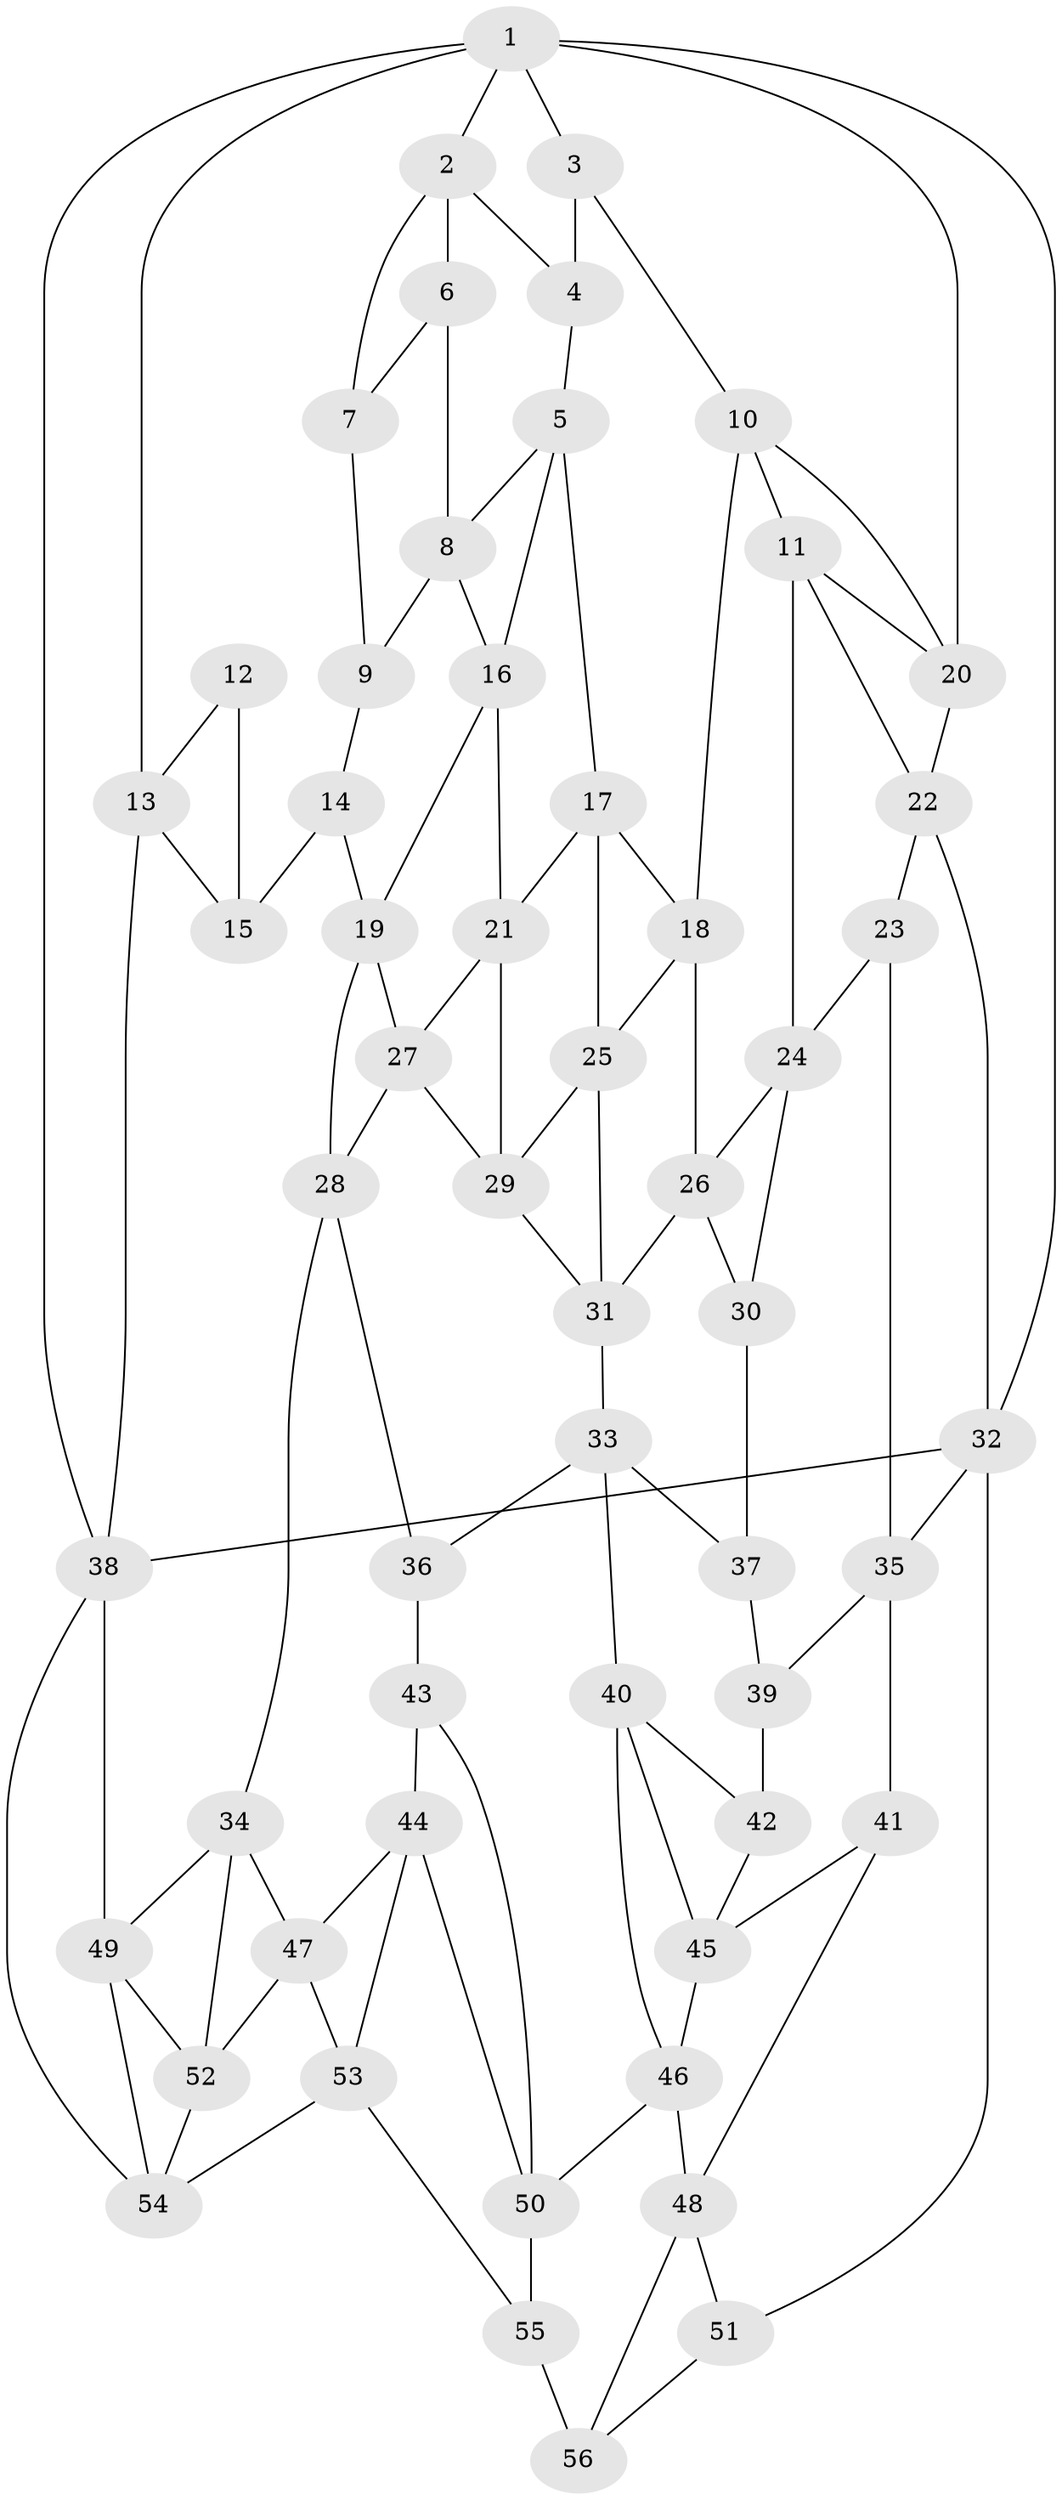 // original degree distribution, {3: 0.026785714285714284, 6: 0.25, 4: 0.25, 5: 0.4732142857142857}
// Generated by graph-tools (version 1.1) at 2025/03/03/09/25 03:03:15]
// undirected, 56 vertices, 104 edges
graph export_dot {
graph [start="1"]
  node [color=gray90,style=filled];
  1;
  2;
  3;
  4;
  5;
  6;
  7;
  8;
  9;
  10;
  11;
  12;
  13;
  14;
  15;
  16;
  17;
  18;
  19;
  20;
  21;
  22;
  23;
  24;
  25;
  26;
  27;
  28;
  29;
  30;
  31;
  32;
  33;
  34;
  35;
  36;
  37;
  38;
  39;
  40;
  41;
  42;
  43;
  44;
  45;
  46;
  47;
  48;
  49;
  50;
  51;
  52;
  53;
  54;
  55;
  56;
  1 -- 2 [weight=1.0];
  1 -- 3 [weight=1.0];
  1 -- 13 [weight=1.0];
  1 -- 20 [weight=1.0];
  1 -- 32 [weight=1.0];
  1 -- 38 [weight=1.0];
  2 -- 4 [weight=1.0];
  2 -- 6 [weight=1.0];
  2 -- 7 [weight=1.0];
  3 -- 4 [weight=1.0];
  3 -- 10 [weight=1.0];
  4 -- 5 [weight=1.0];
  5 -- 8 [weight=1.0];
  5 -- 16 [weight=1.0];
  5 -- 17 [weight=1.0];
  6 -- 7 [weight=1.0];
  6 -- 8 [weight=1.0];
  7 -- 9 [weight=1.0];
  8 -- 9 [weight=1.0];
  8 -- 16 [weight=1.0];
  9 -- 14 [weight=1.0];
  10 -- 11 [weight=1.0];
  10 -- 18 [weight=1.0];
  10 -- 20 [weight=1.0];
  11 -- 20 [weight=1.0];
  11 -- 22 [weight=1.0];
  11 -- 24 [weight=1.0];
  12 -- 13 [weight=1.0];
  12 -- 15 [weight=2.0];
  13 -- 15 [weight=1.0];
  13 -- 38 [weight=1.0];
  14 -- 15 [weight=2.0];
  14 -- 19 [weight=1.0];
  16 -- 19 [weight=1.0];
  16 -- 21 [weight=1.0];
  17 -- 18 [weight=1.0];
  17 -- 21 [weight=1.0];
  17 -- 25 [weight=1.0];
  18 -- 25 [weight=1.0];
  18 -- 26 [weight=1.0];
  19 -- 27 [weight=1.0];
  19 -- 28 [weight=1.0];
  20 -- 22 [weight=1.0];
  21 -- 27 [weight=1.0];
  21 -- 29 [weight=1.0];
  22 -- 23 [weight=1.0];
  22 -- 32 [weight=1.0];
  23 -- 24 [weight=1.0];
  23 -- 35 [weight=1.0];
  24 -- 26 [weight=1.0];
  24 -- 30 [weight=1.0];
  25 -- 29 [weight=1.0];
  25 -- 31 [weight=1.0];
  26 -- 30 [weight=1.0];
  26 -- 31 [weight=1.0];
  27 -- 28 [weight=1.0];
  27 -- 29 [weight=1.0];
  28 -- 34 [weight=1.0];
  28 -- 36 [weight=1.0];
  29 -- 31 [weight=1.0];
  30 -- 37 [weight=2.0];
  31 -- 33 [weight=1.0];
  32 -- 35 [weight=1.0];
  32 -- 38 [weight=1.0];
  32 -- 51 [weight=1.0];
  33 -- 36 [weight=1.0];
  33 -- 37 [weight=1.0];
  33 -- 40 [weight=1.0];
  34 -- 47 [weight=1.0];
  34 -- 49 [weight=1.0];
  34 -- 52 [weight=1.0];
  35 -- 39 [weight=1.0];
  35 -- 41 [weight=1.0];
  36 -- 43 [weight=2.0];
  37 -- 39 [weight=1.0];
  38 -- 49 [weight=1.0];
  38 -- 54 [weight=1.0];
  39 -- 42 [weight=2.0];
  40 -- 42 [weight=1.0];
  40 -- 45 [weight=1.0];
  40 -- 46 [weight=1.0];
  41 -- 45 [weight=1.0];
  41 -- 48 [weight=1.0];
  42 -- 45 [weight=1.0];
  43 -- 44 [weight=1.0];
  43 -- 50 [weight=1.0];
  44 -- 47 [weight=1.0];
  44 -- 50 [weight=1.0];
  44 -- 53 [weight=1.0];
  45 -- 46 [weight=1.0];
  46 -- 48 [weight=1.0];
  46 -- 50 [weight=1.0];
  47 -- 52 [weight=1.0];
  47 -- 53 [weight=1.0];
  48 -- 51 [weight=1.0];
  48 -- 56 [weight=1.0];
  49 -- 52 [weight=1.0];
  49 -- 54 [weight=1.0];
  50 -- 55 [weight=1.0];
  51 -- 56 [weight=1.0];
  52 -- 54 [weight=1.0];
  53 -- 54 [weight=1.0];
  53 -- 55 [weight=1.0];
  55 -- 56 [weight=2.0];
}
